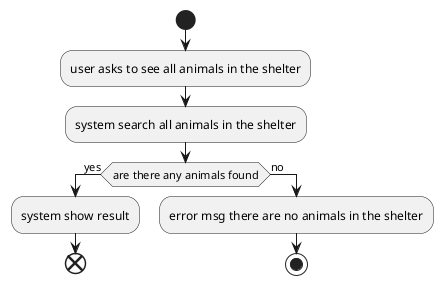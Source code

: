 @startuml

start
:user asks to see all animals in the shelter;
:system search all animals in the shelter;
if(are there any animals found) then (yes)
    :system show result;
    end;
else (no)
    :error msg there are no animals in the shelter;
    stop;

@enduml